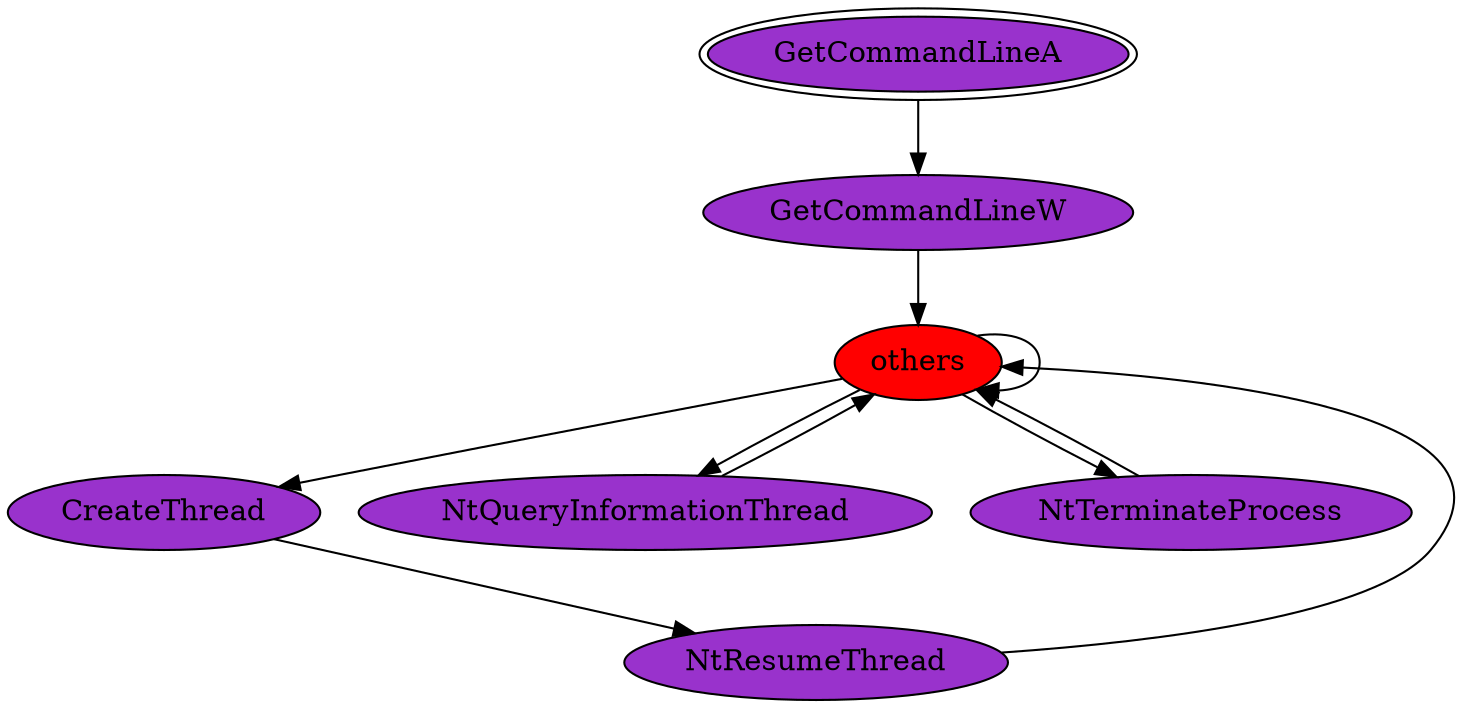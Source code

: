 digraph "./REPORTS/3968/API_PER_CATEGORY/ResumeThread.exe_4900_Processes_API_per_Category_Transition_Matrix" {
	GetCommandLineA [label=GetCommandLineA fillcolor=darkorchid peripheries=2 style=filled]
	GetCommandLineW [label=GetCommandLineW fillcolor=darkorchid style=filled]
	GetCommandLineA -> GetCommandLineW [label=""]
	others [label=others fillcolor=red style=filled]
	GetCommandLineW -> others [label=""]
	others -> others [label=""]
	CreateThread [label=CreateThread fillcolor=darkorchid style=filled]
	others -> CreateThread [label=""]
	NtQueryInformationThread [label=NtQueryInformationThread fillcolor=darkorchid style=filled]
	others -> NtQueryInformationThread [label=""]
	NtTerminateProcess [label=NtTerminateProcess fillcolor=darkorchid style=filled]
	others -> NtTerminateProcess [label=""]
	NtResumeThread [label=NtResumeThread fillcolor=darkorchid style=filled]
	CreateThread -> NtResumeThread [label=""]
	NtResumeThread -> others [label=""]
	NtQueryInformationThread -> others [label=""]
	NtTerminateProcess -> others [label=""]
}
